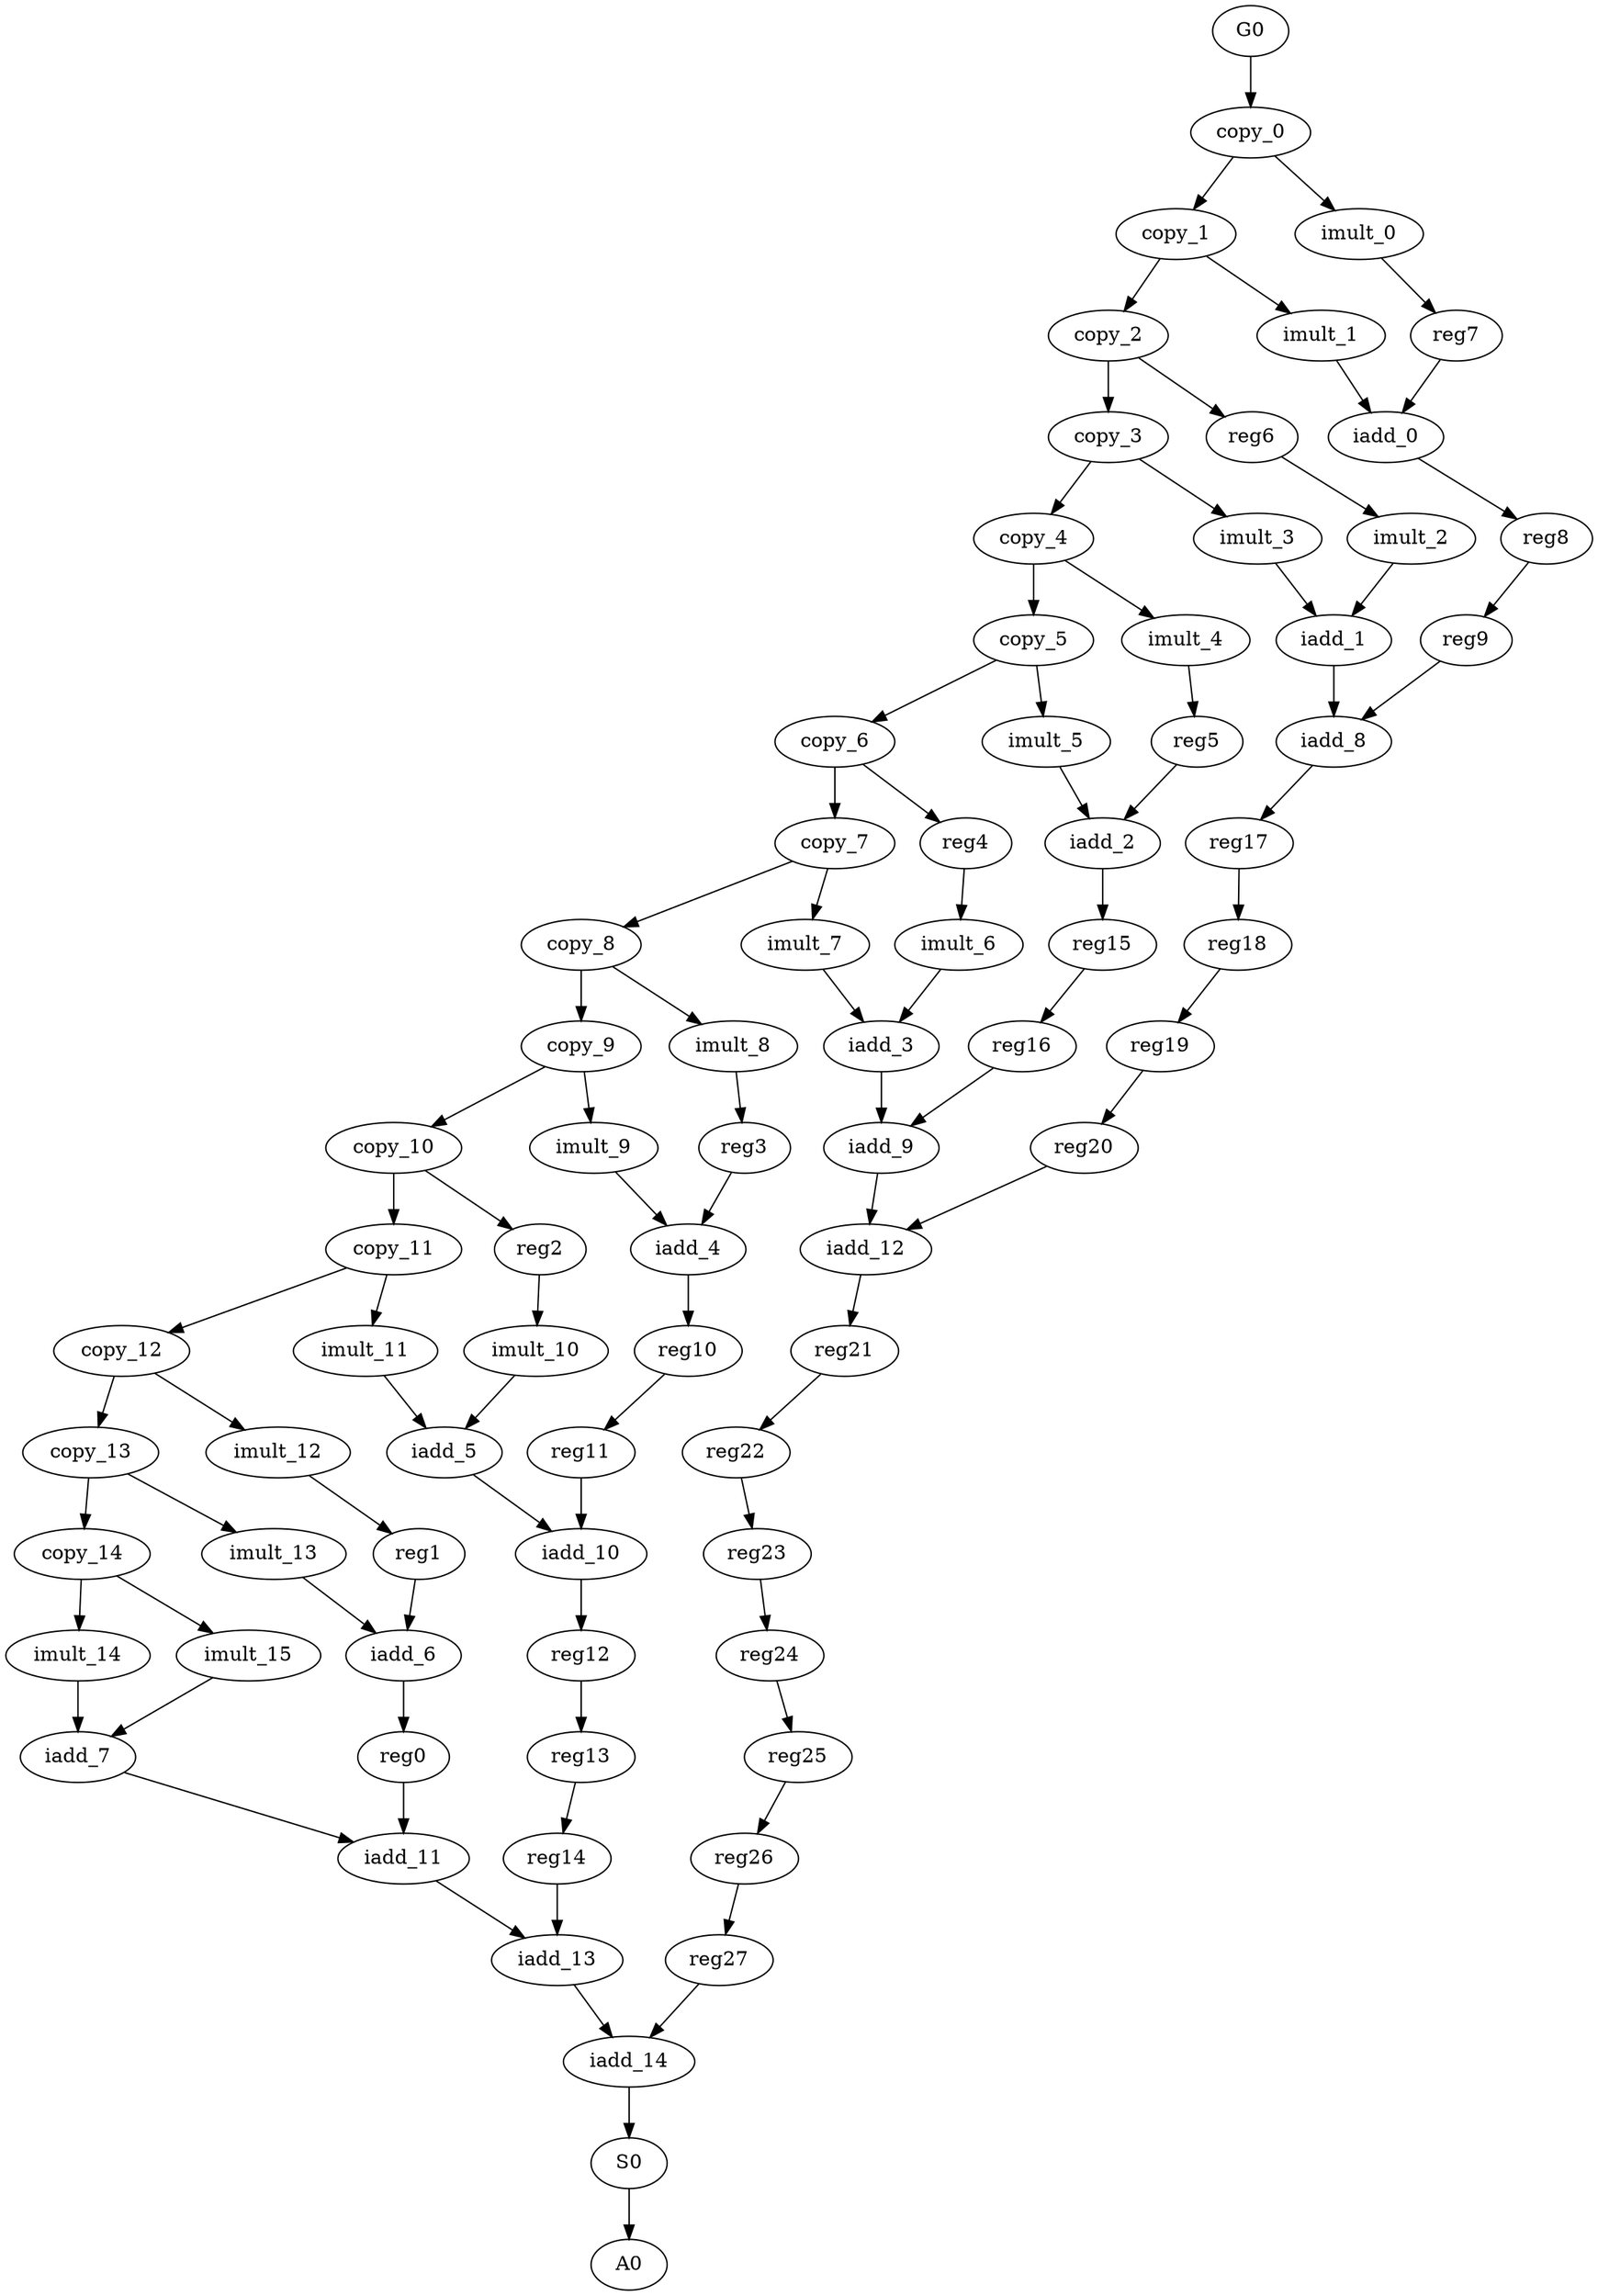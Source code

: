 digraph G {
    G0;
    copy_0;
    copy_10;
    copy_11;
    reg2;
    copy_3;
    copy_4;
    imult_3;
    imult_11;
    iadd_5;
    iadd_7;
    iadd_11;
    iadd_10;
    iadd_13;
    iadd_14;
    copy_7;
    imult_7;
    copy_8;
    iadd_0;
    reg8;
    iadd_9;
    iadd_12;
    S0;
    A0;
    imult_6;
    iadd_3;
    iadd_1;
    iadd_8;
    reg12;
    reg21;
    imult_5;
    iadd_2;
    imult_12;
    reg1;
    imult_1;
    imult_9;
    iadd_4;
    imult_13;
    iadd_6;
    imult_14;
    copy_1;
    imult_0;
    imult_8;
    reg3;
    imult_4;
    reg5;
    copy_5;
    copy_6;
    imult_10;
    imult_15;
    reg7;
    copy_12;
    imult_2;
    reg17;
    reg4;
    copy_13;
    reg15;
    reg10;
    copy_14;
    copy_9;
    copy_2;
    reg6;
    reg0;
    reg18;
    reg19;
    reg20;
    reg11;
    reg16;
    reg13;
    reg14;
    reg9;
    reg22;
    reg23;
    reg24;
    reg25;
    reg26;
    reg27;
    G0 -> copy_0 [weight=1];
    copy_0 -> copy_1 [weight=0];
    copy_0 -> imult_0 [weight=0];
    copy_10 -> copy_11 [weight=2];
    copy_10 -> reg2 [weight=0];
    copy_11 -> copy_12 [weight=0];
    copy_11 -> imult_11 [weight=0];
    reg2 -> imult_10 [weight=0];
    copy_3 -> copy_4 [weight=0];
    copy_3 -> imult_3 [weight=0];
    copy_4 -> imult_4 [weight=0];
    copy_4 -> copy_5 [weight=2];
    imult_3 -> iadd_1 [weight=0];
    imult_11 -> iadd_5 [weight=0];
    iadd_5 -> iadd_10 [weight=1];
    iadd_7 -> iadd_11 [weight=0];
    iadd_11 -> iadd_13 [weight=0];
    iadd_10 -> reg12 [weight=1];
    iadd_13 -> iadd_14 [weight=0];
    iadd_14 -> S0 [weight=0];
    copy_7 -> imult_7 [weight=0];
    copy_7 -> copy_8 [weight=0];
    imult_7 -> iadd_3 [weight=0];
    copy_8 -> copy_9 [weight=2];
    copy_8 -> imult_8 [weight=0];
    iadd_0 -> reg8 [weight=0];
    reg8 -> reg9 [weight=0];
    iadd_9 -> iadd_12 [weight=0];
    iadd_12 -> reg21 [weight=0];
    S0 -> A0 [weight=0];
    imult_6 -> iadd_3 [weight=0];
    iadd_3 -> iadd_9 [weight=8];
    iadd_1 -> iadd_8 [weight=4];
    iadd_8 -> reg17 [weight=0];
    reg12 -> reg13 [weight=3];
    reg21 -> reg22 [weight=0];
    imult_5 -> iadd_2 [weight=0];
    iadd_2 -> reg15 [weight=2];
    imult_12 -> reg1 [weight=0];
    reg1 -> iadd_6 [weight=0];
    imult_1 -> iadd_0 [weight=0];
    imult_9 -> iadd_4 [weight=0];
    iadd_4 -> reg10 [weight=1];
    imult_13 -> iadd_6 [weight=0];
    iadd_6 -> reg0 [weight=3];
    imult_14 -> iadd_7 [weight=2];
    copy_1 -> copy_2 [weight=0];
    copy_1 -> imult_1 [weight=0];
    imult_0 -> reg7 [weight=0];
    imult_8 -> reg3 [weight=0];
    reg3 -> iadd_4 [weight=0];
    imult_4 -> reg5 [weight=0];
    reg5 -> iadd_2 [weight=0];
    copy_5 -> imult_5 [weight=0];
    copy_5 -> copy_6 [weight=0];
    copy_6 -> copy_7 [weight=2];
    copy_6 -> reg4 [weight=0];
    imult_10 -> iadd_5 [weight=0];
    imult_15 -> iadd_7 [weight=0];
    reg7 -> iadd_0 [weight=0];
    copy_12 -> imult_12 [weight=0];
    copy_12 -> copy_13 [weight=0];
    imult_2 -> iadd_1 [weight=0];
    reg17 -> reg18 [weight=0];
    reg4 -> imult_6 [weight=0];
    copy_13 -> imult_13 [weight=0];
    copy_13 -> copy_14 [weight=0];
    reg15 -> reg16 [weight=0];
    reg10 -> reg11 [weight=0];
    copy_14 -> imult_14 [weight=0];
    copy_14 -> imult_15 [weight=0];
    copy_9 -> imult_9 [weight=0];
    copy_9 -> copy_10 [weight=0];
    copy_2 -> copy_3 [weight=4];
    copy_2 -> reg6 [weight=0];
    reg6 -> imult_2 [weight=0];
    reg0 -> iadd_11 [weight=1];
    reg18 -> reg19 [weight=0];
    reg19 -> reg20 [weight=0];
    reg20 -> iadd_12 [weight=0];
    reg11 -> iadd_10 [weight=2];
    reg16 -> iadd_9 [weight=0];
    reg13 -> reg14 [weight=0];
    reg14 -> iadd_13 [weight=3];
    reg9 -> iadd_8 [weight=0];
    reg22 -> reg23 [weight=0];
    reg23 -> reg24 [weight=0];
    reg24 -> reg25 [weight=0];
    reg25 -> reg26 [weight=0];
    reg26 -> reg27 [weight=0];
    reg27 -> iadd_14 [weight=0];
}
